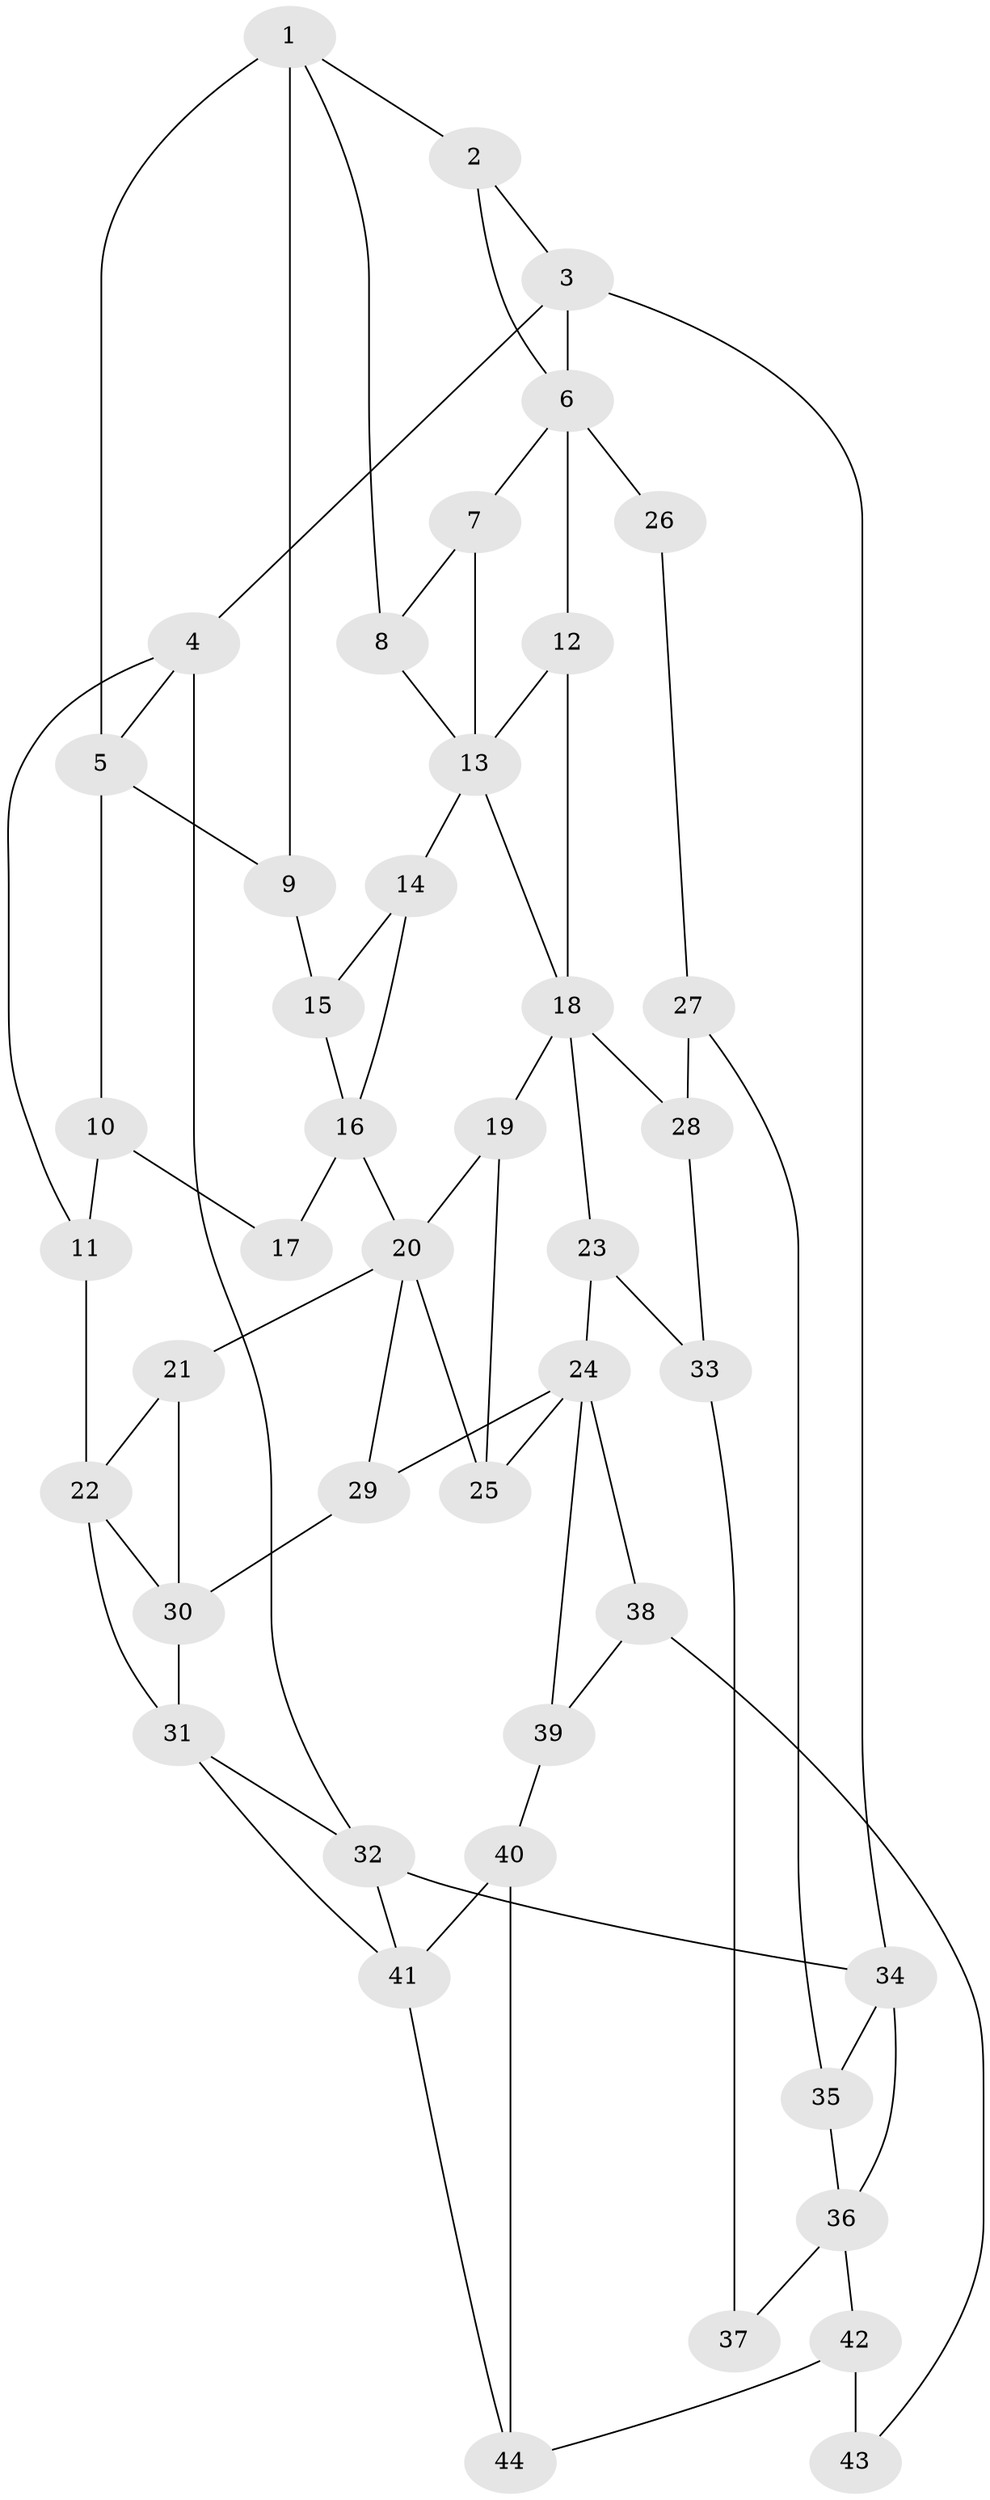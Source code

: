 // original degree distribution, {3: 0.022727272727272728, 5: 0.5909090909090909, 6: 0.18181818181818182, 4: 0.20454545454545456}
// Generated by graph-tools (version 1.1) at 2025/38/03/09/25 02:38:20]
// undirected, 44 vertices, 75 edges
graph export_dot {
graph [start="1"]
  node [color=gray90,style=filled];
  1;
  2;
  3;
  4;
  5;
  6;
  7;
  8;
  9;
  10;
  11;
  12;
  13;
  14;
  15;
  16;
  17;
  18;
  19;
  20;
  21;
  22;
  23;
  24;
  25;
  26;
  27;
  28;
  29;
  30;
  31;
  32;
  33;
  34;
  35;
  36;
  37;
  38;
  39;
  40;
  41;
  42;
  43;
  44;
  1 -- 2 [weight=1.0];
  1 -- 5 [weight=1.0];
  1 -- 8 [weight=1.0];
  1 -- 9 [weight=2.0];
  2 -- 3 [weight=1.0];
  2 -- 6 [weight=1.0];
  3 -- 4 [weight=1.0];
  3 -- 6 [weight=1.0];
  3 -- 34 [weight=1.0];
  4 -- 5 [weight=1.0];
  4 -- 11 [weight=1.0];
  4 -- 32 [weight=1.0];
  5 -- 9 [weight=1.0];
  5 -- 10 [weight=1.0];
  6 -- 7 [weight=1.0];
  6 -- 12 [weight=1.0];
  6 -- 26 [weight=2.0];
  7 -- 8 [weight=1.0];
  7 -- 13 [weight=1.0];
  8 -- 13 [weight=1.0];
  9 -- 15 [weight=1.0];
  10 -- 11 [weight=2.0];
  10 -- 17 [weight=1.0];
  11 -- 22 [weight=2.0];
  12 -- 13 [weight=1.0];
  12 -- 18 [weight=1.0];
  13 -- 14 [weight=1.0];
  13 -- 18 [weight=1.0];
  14 -- 15 [weight=1.0];
  14 -- 16 [weight=1.0];
  15 -- 16 [weight=1.0];
  16 -- 17 [weight=2.0];
  16 -- 20 [weight=2.0];
  18 -- 19 [weight=1.0];
  18 -- 23 [weight=1.0];
  18 -- 28 [weight=2.0];
  19 -- 20 [weight=1.0];
  19 -- 25 [weight=1.0];
  20 -- 21 [weight=1.0];
  20 -- 25 [weight=1.0];
  20 -- 29 [weight=1.0];
  21 -- 22 [weight=1.0];
  21 -- 30 [weight=1.0];
  22 -- 30 [weight=1.0];
  22 -- 31 [weight=1.0];
  23 -- 24 [weight=2.0];
  23 -- 33 [weight=1.0];
  24 -- 25 [weight=1.0];
  24 -- 29 [weight=1.0];
  24 -- 38 [weight=1.0];
  24 -- 39 [weight=1.0];
  26 -- 27 [weight=1.0];
  27 -- 28 [weight=1.0];
  27 -- 35 [weight=1.0];
  28 -- 33 [weight=1.0];
  29 -- 30 [weight=2.0];
  30 -- 31 [weight=2.0];
  31 -- 32 [weight=1.0];
  31 -- 41 [weight=1.0];
  32 -- 34 [weight=1.0];
  32 -- 41 [weight=1.0];
  33 -- 37 [weight=1.0];
  34 -- 35 [weight=1.0];
  34 -- 36 [weight=1.0];
  35 -- 36 [weight=1.0];
  36 -- 37 [weight=2.0];
  36 -- 42 [weight=2.0];
  38 -- 39 [weight=1.0];
  38 -- 43 [weight=1.0];
  39 -- 40 [weight=1.0];
  40 -- 41 [weight=1.0];
  40 -- 44 [weight=1.0];
  41 -- 44 [weight=1.0];
  42 -- 43 [weight=2.0];
  42 -- 44 [weight=1.0];
}

